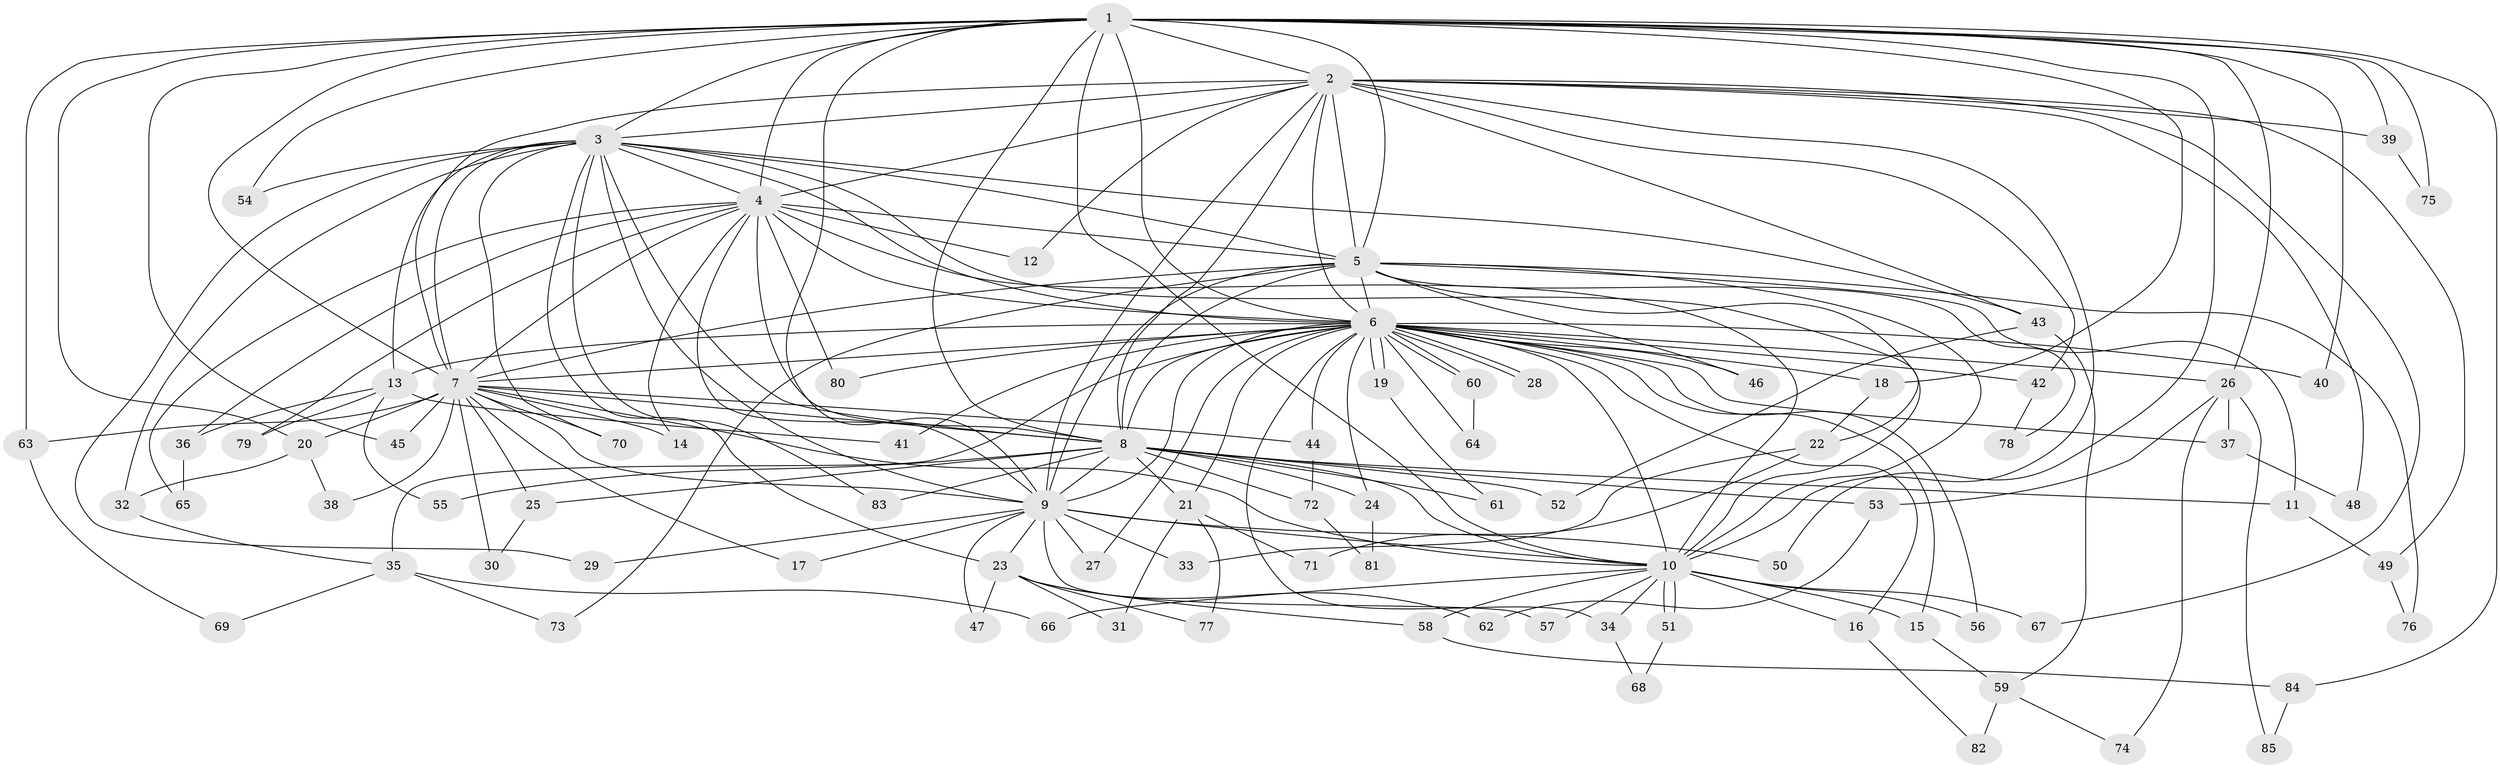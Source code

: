 // Generated by graph-tools (version 1.1) at 2025/25/03/09/25 03:25:44]
// undirected, 85 vertices, 195 edges
graph export_dot {
graph [start="1"]
  node [color=gray90,style=filled];
  1;
  2;
  3;
  4;
  5;
  6;
  7;
  8;
  9;
  10;
  11;
  12;
  13;
  14;
  15;
  16;
  17;
  18;
  19;
  20;
  21;
  22;
  23;
  24;
  25;
  26;
  27;
  28;
  29;
  30;
  31;
  32;
  33;
  34;
  35;
  36;
  37;
  38;
  39;
  40;
  41;
  42;
  43;
  44;
  45;
  46;
  47;
  48;
  49;
  50;
  51;
  52;
  53;
  54;
  55;
  56;
  57;
  58;
  59;
  60;
  61;
  62;
  63;
  64;
  65;
  66;
  67;
  68;
  69;
  70;
  71;
  72;
  73;
  74;
  75;
  76;
  77;
  78;
  79;
  80;
  81;
  82;
  83;
  84;
  85;
  1 -- 2;
  1 -- 3;
  1 -- 4;
  1 -- 5;
  1 -- 6;
  1 -- 7;
  1 -- 8;
  1 -- 9;
  1 -- 10;
  1 -- 18;
  1 -- 20;
  1 -- 26;
  1 -- 39;
  1 -- 40;
  1 -- 45;
  1 -- 50;
  1 -- 54;
  1 -- 63;
  1 -- 75;
  1 -- 84;
  2 -- 3;
  2 -- 4;
  2 -- 5;
  2 -- 6;
  2 -- 7;
  2 -- 8;
  2 -- 9;
  2 -- 10;
  2 -- 12;
  2 -- 39;
  2 -- 42;
  2 -- 43;
  2 -- 48;
  2 -- 49;
  2 -- 67;
  3 -- 4;
  3 -- 5;
  3 -- 6;
  3 -- 7;
  3 -- 8;
  3 -- 9;
  3 -- 10;
  3 -- 13;
  3 -- 23;
  3 -- 29;
  3 -- 32;
  3 -- 43;
  3 -- 54;
  3 -- 70;
  3 -- 83;
  4 -- 5;
  4 -- 6;
  4 -- 7;
  4 -- 8;
  4 -- 9;
  4 -- 10;
  4 -- 12;
  4 -- 14;
  4 -- 36;
  4 -- 65;
  4 -- 79;
  4 -- 80;
  5 -- 6;
  5 -- 7;
  5 -- 8;
  5 -- 9;
  5 -- 10;
  5 -- 11;
  5 -- 22;
  5 -- 46;
  5 -- 73;
  5 -- 76;
  5 -- 78;
  6 -- 7;
  6 -- 8;
  6 -- 9;
  6 -- 10;
  6 -- 13;
  6 -- 15;
  6 -- 16;
  6 -- 18;
  6 -- 19;
  6 -- 19;
  6 -- 21;
  6 -- 24;
  6 -- 26;
  6 -- 27;
  6 -- 28;
  6 -- 28;
  6 -- 34;
  6 -- 35;
  6 -- 37;
  6 -- 40;
  6 -- 41;
  6 -- 42;
  6 -- 44;
  6 -- 46;
  6 -- 56;
  6 -- 60;
  6 -- 60;
  6 -- 64;
  6 -- 80;
  7 -- 8;
  7 -- 9;
  7 -- 10;
  7 -- 14;
  7 -- 17;
  7 -- 20;
  7 -- 25;
  7 -- 30;
  7 -- 38;
  7 -- 44;
  7 -- 45;
  7 -- 63;
  7 -- 70;
  8 -- 9;
  8 -- 10;
  8 -- 11;
  8 -- 21;
  8 -- 24;
  8 -- 25;
  8 -- 52;
  8 -- 53;
  8 -- 55;
  8 -- 61;
  8 -- 72;
  8 -- 83;
  9 -- 10;
  9 -- 17;
  9 -- 23;
  9 -- 27;
  9 -- 29;
  9 -- 33;
  9 -- 47;
  9 -- 50;
  9 -- 57;
  10 -- 15;
  10 -- 16;
  10 -- 34;
  10 -- 51;
  10 -- 51;
  10 -- 56;
  10 -- 57;
  10 -- 58;
  10 -- 66;
  10 -- 67;
  11 -- 49;
  13 -- 36;
  13 -- 41;
  13 -- 55;
  13 -- 79;
  15 -- 59;
  16 -- 82;
  18 -- 22;
  19 -- 61;
  20 -- 32;
  20 -- 38;
  21 -- 31;
  21 -- 71;
  21 -- 77;
  22 -- 33;
  22 -- 71;
  23 -- 31;
  23 -- 47;
  23 -- 58;
  23 -- 62;
  23 -- 77;
  24 -- 81;
  25 -- 30;
  26 -- 37;
  26 -- 53;
  26 -- 74;
  26 -- 85;
  32 -- 35;
  34 -- 68;
  35 -- 66;
  35 -- 69;
  35 -- 73;
  36 -- 65;
  37 -- 48;
  39 -- 75;
  42 -- 78;
  43 -- 52;
  43 -- 59;
  44 -- 72;
  49 -- 76;
  51 -- 68;
  53 -- 62;
  58 -- 84;
  59 -- 74;
  59 -- 82;
  60 -- 64;
  63 -- 69;
  72 -- 81;
  84 -- 85;
}
